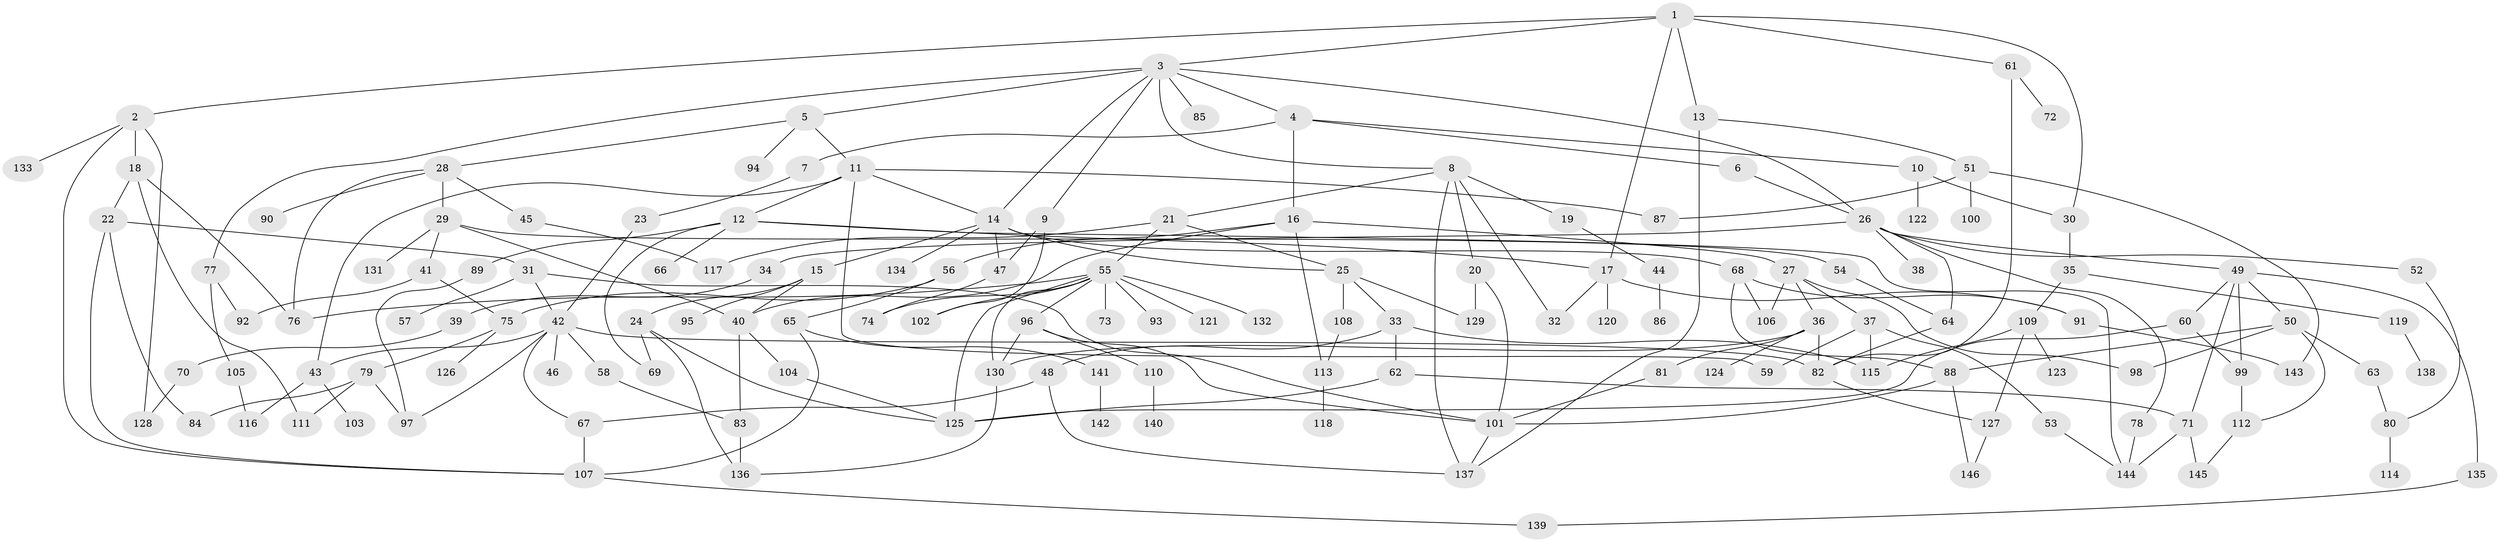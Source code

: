 // Generated by graph-tools (version 1.1) at 2025/49/03/09/25 03:49:20]
// undirected, 146 vertices, 216 edges
graph export_dot {
graph [start="1"]
  node [color=gray90,style=filled];
  1;
  2;
  3;
  4;
  5;
  6;
  7;
  8;
  9;
  10;
  11;
  12;
  13;
  14;
  15;
  16;
  17;
  18;
  19;
  20;
  21;
  22;
  23;
  24;
  25;
  26;
  27;
  28;
  29;
  30;
  31;
  32;
  33;
  34;
  35;
  36;
  37;
  38;
  39;
  40;
  41;
  42;
  43;
  44;
  45;
  46;
  47;
  48;
  49;
  50;
  51;
  52;
  53;
  54;
  55;
  56;
  57;
  58;
  59;
  60;
  61;
  62;
  63;
  64;
  65;
  66;
  67;
  68;
  69;
  70;
  71;
  72;
  73;
  74;
  75;
  76;
  77;
  78;
  79;
  80;
  81;
  82;
  83;
  84;
  85;
  86;
  87;
  88;
  89;
  90;
  91;
  92;
  93;
  94;
  95;
  96;
  97;
  98;
  99;
  100;
  101;
  102;
  103;
  104;
  105;
  106;
  107;
  108;
  109;
  110;
  111;
  112;
  113;
  114;
  115;
  116;
  117;
  118;
  119;
  120;
  121;
  122;
  123;
  124;
  125;
  126;
  127;
  128;
  129;
  130;
  131;
  132;
  133;
  134;
  135;
  136;
  137;
  138;
  139;
  140;
  141;
  142;
  143;
  144;
  145;
  146;
  1 -- 2;
  1 -- 3;
  1 -- 13;
  1 -- 17;
  1 -- 61;
  1 -- 30;
  2 -- 18;
  2 -- 128;
  2 -- 133;
  2 -- 107;
  3 -- 4;
  3 -- 5;
  3 -- 8;
  3 -- 9;
  3 -- 77;
  3 -- 85;
  3 -- 14;
  3 -- 26;
  4 -- 6;
  4 -- 7;
  4 -- 10;
  4 -- 16;
  5 -- 11;
  5 -- 28;
  5 -- 94;
  6 -- 26;
  7 -- 23;
  8 -- 19;
  8 -- 20;
  8 -- 21;
  8 -- 137;
  8 -- 32;
  9 -- 102;
  9 -- 47;
  10 -- 30;
  10 -- 122;
  11 -- 12;
  11 -- 14;
  11 -- 59;
  11 -- 87;
  11 -- 43;
  12 -- 66;
  12 -- 69;
  12 -- 89;
  12 -- 144;
  12 -- 17;
  13 -- 51;
  13 -- 137;
  14 -- 15;
  14 -- 47;
  14 -- 68;
  14 -- 134;
  14 -- 25;
  15 -- 24;
  15 -- 95;
  15 -- 40;
  16 -- 27;
  16 -- 40;
  16 -- 56;
  16 -- 113;
  17 -- 32;
  17 -- 120;
  17 -- 91;
  18 -- 22;
  18 -- 76;
  18 -- 111;
  19 -- 44;
  20 -- 101;
  20 -- 129;
  21 -- 25;
  21 -- 55;
  21 -- 117;
  22 -- 31;
  22 -- 107;
  22 -- 84;
  23 -- 42;
  24 -- 69;
  24 -- 136;
  24 -- 125;
  25 -- 33;
  25 -- 108;
  25 -- 129;
  26 -- 34;
  26 -- 38;
  26 -- 49;
  26 -- 52;
  26 -- 64;
  26 -- 78;
  27 -- 36;
  27 -- 37;
  27 -- 98;
  27 -- 106;
  28 -- 29;
  28 -- 45;
  28 -- 90;
  28 -- 76;
  29 -- 41;
  29 -- 54;
  29 -- 131;
  29 -- 40;
  30 -- 35;
  31 -- 42;
  31 -- 57;
  31 -- 101;
  33 -- 48;
  33 -- 62;
  33 -- 115;
  34 -- 39;
  35 -- 109;
  35 -- 119;
  36 -- 81;
  36 -- 82;
  36 -- 124;
  36 -- 130;
  37 -- 53;
  37 -- 115;
  37 -- 59;
  39 -- 70;
  40 -- 104;
  40 -- 83;
  41 -- 75;
  41 -- 92;
  42 -- 43;
  42 -- 46;
  42 -- 58;
  42 -- 82;
  42 -- 67;
  42 -- 97;
  43 -- 103;
  43 -- 116;
  44 -- 86;
  45 -- 117;
  47 -- 74;
  48 -- 67;
  48 -- 137;
  49 -- 50;
  49 -- 60;
  49 -- 71;
  49 -- 99;
  49 -- 135;
  50 -- 63;
  50 -- 98;
  50 -- 112;
  50 -- 88;
  51 -- 100;
  51 -- 143;
  51 -- 87;
  52 -- 80;
  53 -- 144;
  54 -- 64;
  55 -- 73;
  55 -- 74;
  55 -- 93;
  55 -- 96;
  55 -- 121;
  55 -- 132;
  55 -- 130;
  55 -- 76;
  55 -- 125;
  55 -- 102;
  56 -- 65;
  56 -- 75;
  58 -- 83;
  60 -- 99;
  60 -- 125;
  61 -- 72;
  61 -- 82;
  62 -- 125;
  62 -- 71;
  63 -- 80;
  64 -- 82;
  65 -- 141;
  65 -- 107;
  67 -- 107;
  68 -- 88;
  68 -- 91;
  68 -- 106;
  70 -- 128;
  71 -- 145;
  71 -- 144;
  75 -- 79;
  75 -- 126;
  77 -- 105;
  77 -- 92;
  78 -- 144;
  79 -- 84;
  79 -- 97;
  79 -- 111;
  80 -- 114;
  81 -- 101;
  82 -- 127;
  83 -- 136;
  88 -- 146;
  88 -- 101;
  89 -- 97;
  91 -- 143;
  96 -- 110;
  96 -- 130;
  96 -- 101;
  99 -- 112;
  101 -- 137;
  104 -- 125;
  105 -- 116;
  107 -- 139;
  108 -- 113;
  109 -- 115;
  109 -- 123;
  109 -- 127;
  110 -- 140;
  112 -- 145;
  113 -- 118;
  119 -- 138;
  127 -- 146;
  130 -- 136;
  135 -- 139;
  141 -- 142;
}
